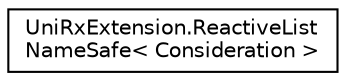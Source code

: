 digraph "Graphical Class Hierarchy"
{
 // LATEX_PDF_SIZE
  edge [fontname="Helvetica",fontsize="10",labelfontname="Helvetica",labelfontsize="10"];
  node [fontname="Helvetica",fontsize="10",shape=record];
  rankdir="LR";
  Node0 [label="UniRxExtension.ReactiveList\lNameSafe\< Consideration \>",height=0.2,width=0.4,color="black", fillcolor="white", style="filled",URL="$class_uni_rx_extension_1_1_reactive_list_name_safe.html",tooltip=" "];
}
